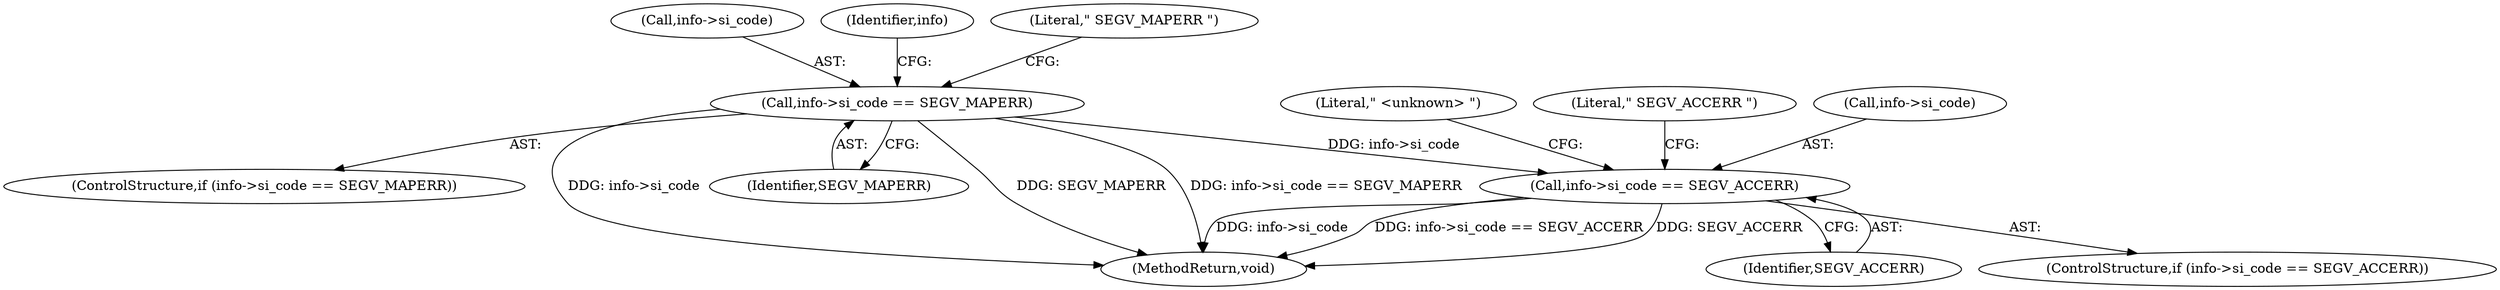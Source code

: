 digraph "0_Chrome_805eabb91d386c86bd64336c7643f6dfa864151d@pointer" {
"1000326" [label="(Call,info->si_code == SEGV_ACCERR)"];
"1000317" [label="(Call,info->si_code == SEGV_MAPERR)"];
"1000335" [label="(Literal,\" <unknown> \")"];
"1000326" [label="(Call,info->si_code == SEGV_ACCERR)"];
"1000318" [label="(Call,info->si_code)"];
"1000316" [label="(ControlStructure,if (info->si_code == SEGV_MAPERR))"];
"1000332" [label="(Literal,\" SEGV_ACCERR \")"];
"1000445" [label="(MethodReturn,void)"];
"1000321" [label="(Identifier,SEGV_MAPERR)"];
"1000328" [label="(Identifier,info)"];
"1000325" [label="(ControlStructure,if (info->si_code == SEGV_ACCERR))"];
"1000317" [label="(Call,info->si_code == SEGV_MAPERR)"];
"1000323" [label="(Literal,\" SEGV_MAPERR \")"];
"1000330" [label="(Identifier,SEGV_ACCERR)"];
"1000327" [label="(Call,info->si_code)"];
"1000326" -> "1000325"  [label="AST: "];
"1000326" -> "1000330"  [label="CFG: "];
"1000327" -> "1000326"  [label="AST: "];
"1000330" -> "1000326"  [label="AST: "];
"1000332" -> "1000326"  [label="CFG: "];
"1000335" -> "1000326"  [label="CFG: "];
"1000326" -> "1000445"  [label="DDG: info->si_code == SEGV_ACCERR"];
"1000326" -> "1000445"  [label="DDG: SEGV_ACCERR"];
"1000326" -> "1000445"  [label="DDG: info->si_code"];
"1000317" -> "1000326"  [label="DDG: info->si_code"];
"1000317" -> "1000316"  [label="AST: "];
"1000317" -> "1000321"  [label="CFG: "];
"1000318" -> "1000317"  [label="AST: "];
"1000321" -> "1000317"  [label="AST: "];
"1000323" -> "1000317"  [label="CFG: "];
"1000328" -> "1000317"  [label="CFG: "];
"1000317" -> "1000445"  [label="DDG: info->si_code"];
"1000317" -> "1000445"  [label="DDG: SEGV_MAPERR"];
"1000317" -> "1000445"  [label="DDG: info->si_code == SEGV_MAPERR"];
}
